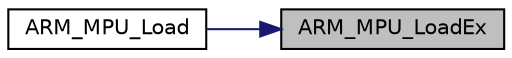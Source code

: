digraph "ARM_MPU_LoadEx"
{
 // LATEX_PDF_SIZE
  edge [fontname="Helvetica",fontsize="10",labelfontname="Helvetica",labelfontsize="10"];
  node [fontname="Helvetica",fontsize="10",shape=record];
  rankdir="RL";
  Node1 [label="ARM_MPU_LoadEx",height=0.2,width=0.4,color="black", fillcolor="grey75", style="filled", fontcolor="black",tooltip=" "];
  Node1 -> Node2 [dir="back",color="midnightblue",fontsize="10",style="solid",fontname="Helvetica"];
  Node2 [label="ARM_MPU_Load",height=0.2,width=0.4,color="black", fillcolor="white", style="filled",URL="$mpu__armv8_8h.html#aca76614e3091c7324aa9d60e634621bf",tooltip=" "];
}
